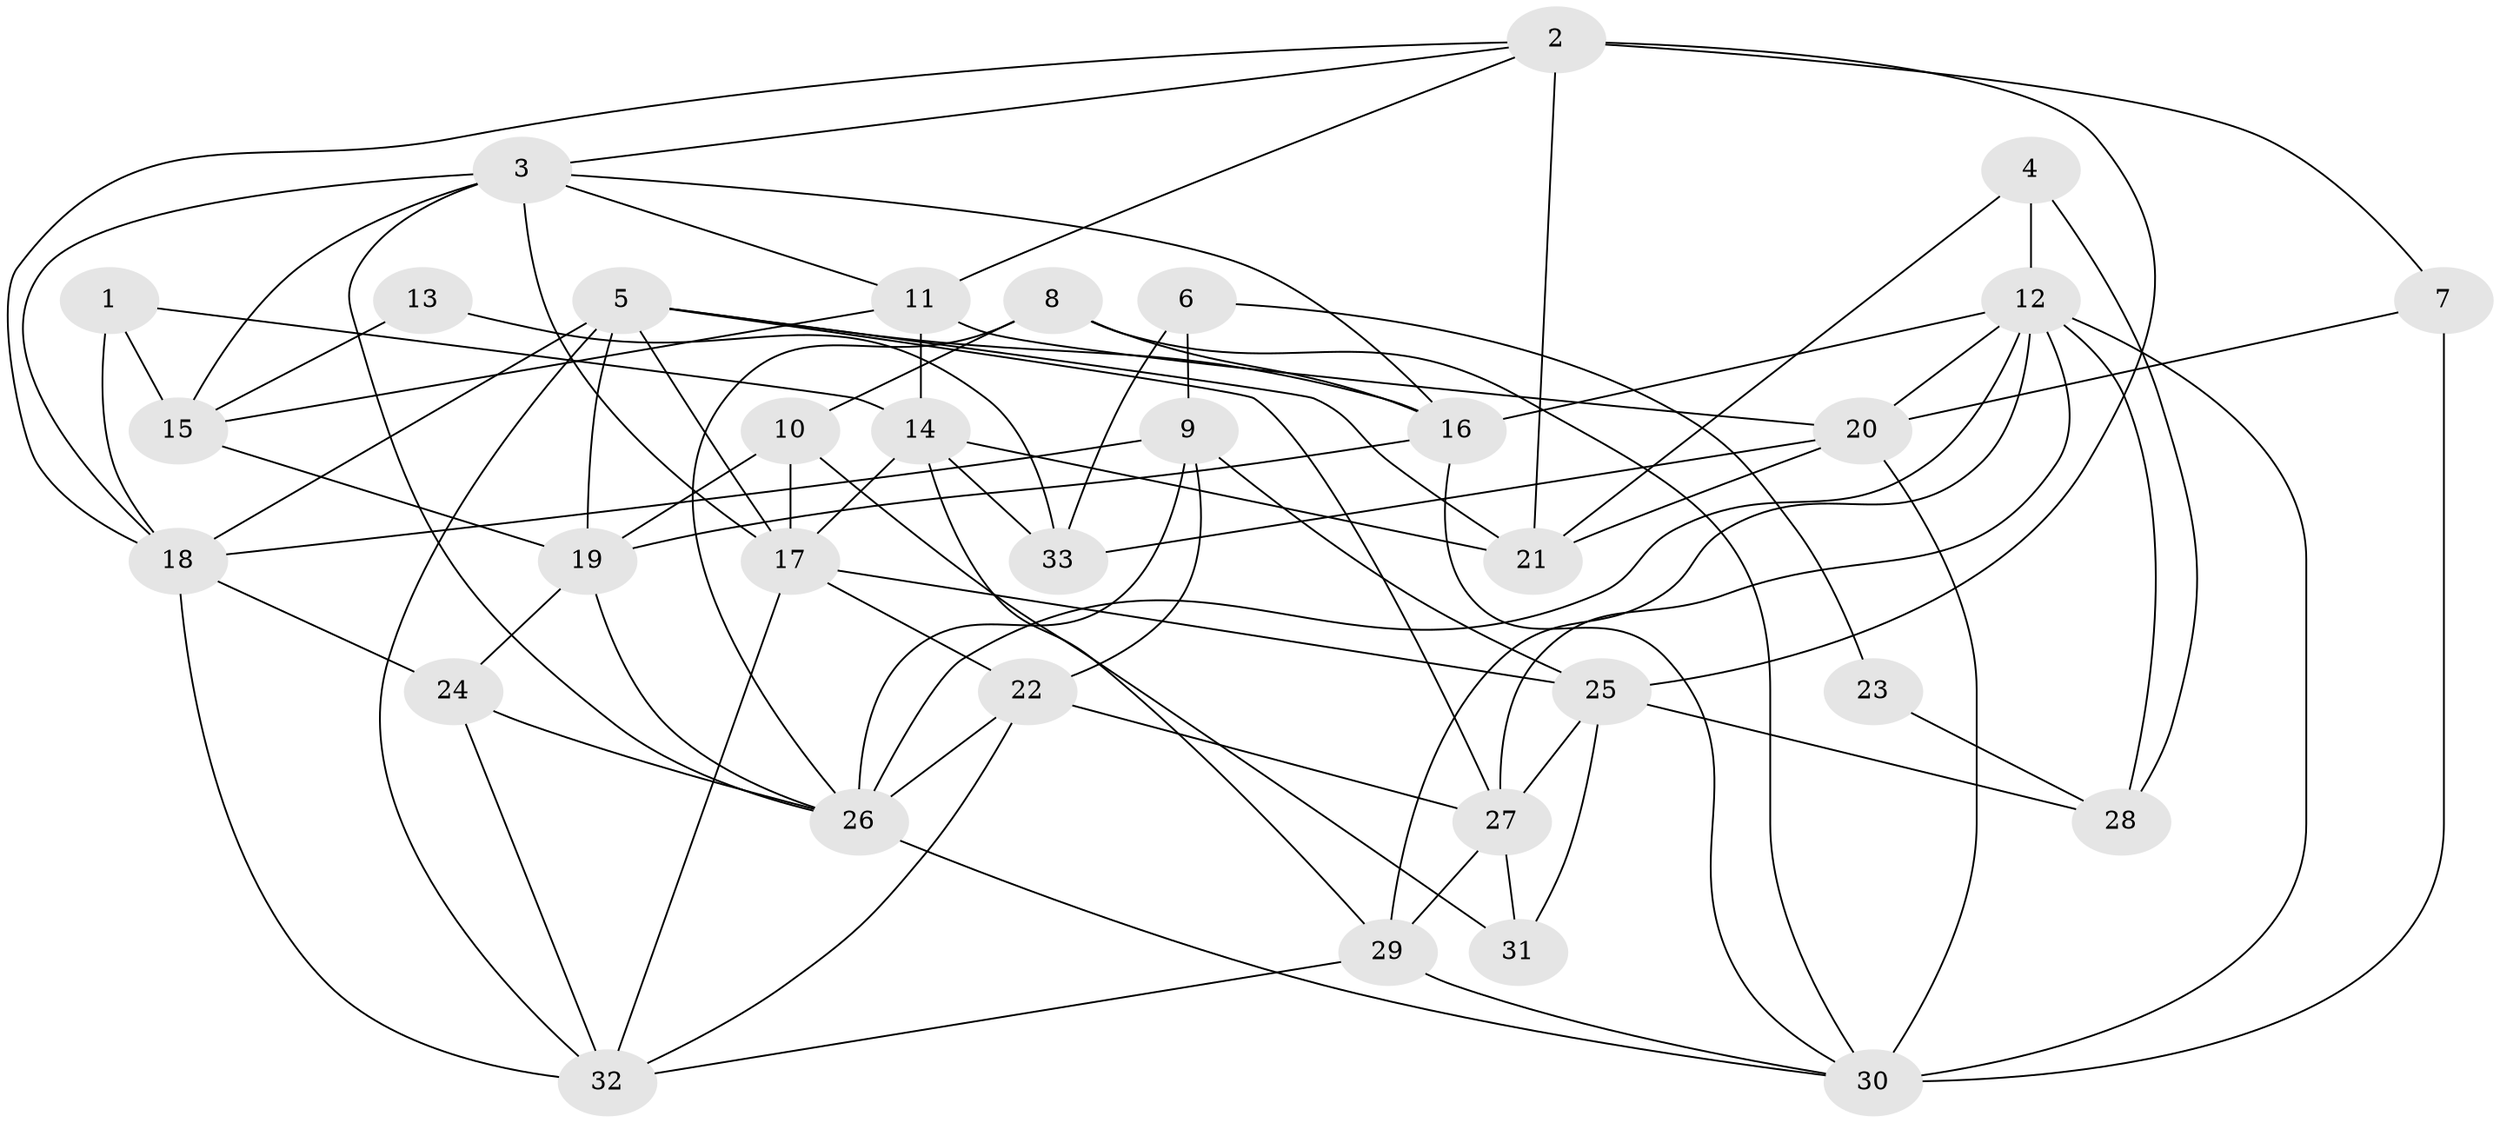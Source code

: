 // original degree distribution, {6: 0.1076923076923077, 4: 0.3076923076923077, 3: 0.2923076923076923, 5: 0.1076923076923077, 2: 0.12307692307692308, 7: 0.03076923076923077, 8: 0.03076923076923077}
// Generated by graph-tools (version 1.1) at 2025/02/03/09/25 03:02:07]
// undirected, 33 vertices, 84 edges
graph export_dot {
graph [start="1"]
  node [color=gray90,style=filled];
  1;
  2;
  3;
  4;
  5;
  6;
  7;
  8;
  9;
  10;
  11;
  12;
  13;
  14;
  15;
  16;
  17;
  18;
  19;
  20;
  21;
  22;
  23;
  24;
  25;
  26;
  27;
  28;
  29;
  30;
  31;
  32;
  33;
  1 -- 14 [weight=1.0];
  1 -- 15 [weight=1.0];
  1 -- 18 [weight=3.0];
  2 -- 3 [weight=1.0];
  2 -- 7 [weight=2.0];
  2 -- 11 [weight=1.0];
  2 -- 18 [weight=1.0];
  2 -- 21 [weight=1.0];
  2 -- 25 [weight=1.0];
  3 -- 11 [weight=1.0];
  3 -- 15 [weight=1.0];
  3 -- 16 [weight=1.0];
  3 -- 17 [weight=1.0];
  3 -- 18 [weight=1.0];
  3 -- 26 [weight=1.0];
  4 -- 12 [weight=1.0];
  4 -- 21 [weight=1.0];
  4 -- 28 [weight=1.0];
  5 -- 16 [weight=1.0];
  5 -- 17 [weight=2.0];
  5 -- 18 [weight=1.0];
  5 -- 19 [weight=1.0];
  5 -- 21 [weight=1.0];
  5 -- 27 [weight=1.0];
  5 -- 32 [weight=1.0];
  6 -- 9 [weight=1.0];
  6 -- 23 [weight=1.0];
  6 -- 33 [weight=2.0];
  7 -- 20 [weight=1.0];
  7 -- 30 [weight=2.0];
  8 -- 10 [weight=1.0];
  8 -- 16 [weight=1.0];
  8 -- 26 [weight=1.0];
  8 -- 30 [weight=1.0];
  9 -- 18 [weight=1.0];
  9 -- 22 [weight=1.0];
  9 -- 25 [weight=1.0];
  9 -- 26 [weight=1.0];
  10 -- 17 [weight=1.0];
  10 -- 19 [weight=1.0];
  10 -- 31 [weight=1.0];
  11 -- 14 [weight=1.0];
  11 -- 15 [weight=2.0];
  11 -- 20 [weight=2.0];
  12 -- 16 [weight=1.0];
  12 -- 20 [weight=1.0];
  12 -- 26 [weight=1.0];
  12 -- 27 [weight=1.0];
  12 -- 28 [weight=1.0];
  12 -- 29 [weight=1.0];
  12 -- 30 [weight=1.0];
  13 -- 15 [weight=1.0];
  13 -- 33 [weight=1.0];
  14 -- 17 [weight=1.0];
  14 -- 21 [weight=1.0];
  14 -- 29 [weight=1.0];
  14 -- 33 [weight=2.0];
  15 -- 19 [weight=1.0];
  16 -- 19 [weight=1.0];
  16 -- 30 [weight=1.0];
  17 -- 22 [weight=1.0];
  17 -- 25 [weight=1.0];
  17 -- 32 [weight=1.0];
  18 -- 24 [weight=2.0];
  18 -- 32 [weight=1.0];
  19 -- 24 [weight=1.0];
  19 -- 26 [weight=1.0];
  20 -- 21 [weight=1.0];
  20 -- 30 [weight=1.0];
  20 -- 33 [weight=1.0];
  22 -- 26 [weight=1.0];
  22 -- 27 [weight=1.0];
  22 -- 32 [weight=1.0];
  23 -- 28 [weight=1.0];
  24 -- 26 [weight=1.0];
  24 -- 32 [weight=1.0];
  25 -- 27 [weight=1.0];
  25 -- 28 [weight=1.0];
  25 -- 31 [weight=1.0];
  26 -- 30 [weight=1.0];
  27 -- 29 [weight=1.0];
  27 -- 31 [weight=1.0];
  29 -- 30 [weight=1.0];
  29 -- 32 [weight=1.0];
}
